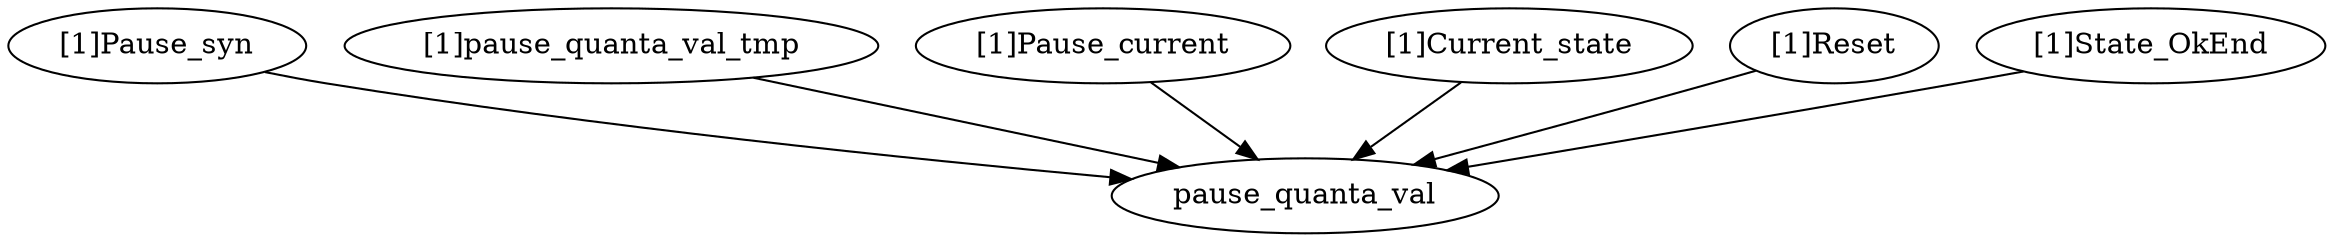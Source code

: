 strict digraph "" {
	pause_quanta_val	 [complexity=0,
		importance=0.0252087175766,
		rank=0.0];
	"[1]Pause_syn"	 [complexity=5,
		importance=0.0628296502495,
		rank=0.0125659300499];
	"[1]Pause_syn" -> pause_quanta_val;
	"[1]pause_quanta_val_tmp"	 [complexity=5,
		importance=0.0672230727756,
		rank=0.0134446145551];
	"[1]pause_quanta_val_tmp" -> pause_quanta_val;
	"[1]Pause_current"	 [complexity=5,
		importance=0.08404719699,
		rank=0.016809439398];
	"[1]Pause_current" -> pause_quanta_val;
	"[1]Current_state"	 [complexity=5,
		importance=0.079553568333,
		rank=0.0159107136666];
	"[1]Current_state" -> pause_quanta_val;
	"[1]Reset"	 [complexity=1,
		importance=0.0880383678261,
		rank=0.0880383678261];
	"[1]Reset" -> pause_quanta_val;
	"[1]State_OkEnd"	 [complexity=5,
		importance=0.0628296502495,
		rank=0.0125659300499];
	"[1]State_OkEnd" -> pause_quanta_val;
}
